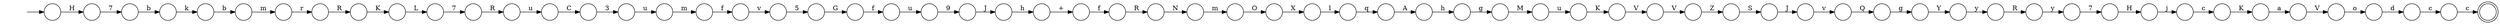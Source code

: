 digraph Automaton {
  rankdir = LR;
  0 [shape=circle,label=""];
  0 -> 9 [label="o"]
  1 [shape=circle,label=""];
  1 -> 63 [label="K"]
  2 [shape=circle,label=""];
  2 -> 38 [label="l"]
  3 [shape=circle,label=""];
  3 -> 36 [label="u"]
  4 [shape=circle,label=""];
  4 -> 62 [label="a"]
  5 [shape=circle,label=""];
  5 -> 28 [label="Y"]
  6 [shape=circle,label=""];
  6 -> 1 [label="R"]
  7 [shape=circle,label=""];
  7 -> 51 [label="f"]
  8 [shape=circle,label=""];
  8 -> 6 [label="r"]
  9 [shape=circle,label=""];
  9 -> 16 [label="d"]
  10 [shape=circle,label=""];
  10 -> 57 [label="h"]
  11 [shape=circle,label=""];
  11 -> 20 [label="c"]
  12 [shape=circle,label=""];
  12 -> 24 [label="j"]
  13 [shape=circle,label=""];
  13 -> 32 [label="b"]
  14 [shape=circle,label=""];
  14 -> 3 [label="M"]
  15 [shape=circle,label=""];
  15 -> 39 [label="f"]
  16 [shape=circle,label=""];
  16 -> 11 [label="c"]
  17 [shape=circle,label=""];
  17 -> 29 [label="f"]
  18 [shape=circle,label=""];
  18 -> 44 [label="3"]
  19 [shape=circle,label=""];
  19 -> 10 [label="A"]
  20 [shape=doublecircle,label=""];
  21 [shape=circle,label=""];
  21 -> 46 [label="R"]
  22 [shape=circle,label=""];
  22 -> 7 [label="m"]
  23 [shape=circle,label=""];
  23 -> 21 [label="7"]
  24 [shape=circle,label=""];
  24 -> 52 [label="c"]
  25 [shape=circle,label=""];
  25 -> 55 [label="V"]
  26 [shape=circle,label=""];
  26 -> 12 [label="H"]
  27 [shape=circle,label=""];
  27 -> 49 [label="h"]
  28 [shape=circle,label=""];
  28 -> 56 [label="y"]
  29 [shape=circle,label=""];
  29 -> 35 [label="u"]
  30 [shape=circle,label=""];
  initial [shape=plaintext,label=""];
  initial -> 30
  30 -> 59 [label="H"]
  31 [shape=circle,label=""];
  31 -> 50 [label="m"]
  32 [shape=circle,label=""];
  32 -> 53 [label="k"]
  33 [shape=circle,label=""];
  33 -> 2 [label="X"]
  34 [shape=circle,label=""];
  34 -> 42 [label="v"]
  35 [shape=circle,label=""];
  35 -> 64 [label="9"]
  36 [shape=circle,label=""];
  36 -> 41 [label="K"]
  37 [shape=circle,label=""];
  37 -> 47 [label="y"]
  38 [shape=circle,label=""];
  38 -> 19 [label="q"]
  39 [shape=circle,label=""];
  39 -> 60 [label="R"]
  40 [shape=circle,label=""];
  40 -> 18 [label="C"]
  41 [shape=circle,label=""];
  41 -> 25 [label="V"]
  42 [shape=circle,label=""];
  42 -> 58 [label="Q"]
  43 [shape=circle,label=""];
  43 -> 45 [label="5"]
  44 [shape=circle,label=""];
  44 -> 22 [label="u"]
  45 [shape=circle,label=""];
  45 -> 17 [label="G"]
  46 [shape=circle,label=""];
  46 -> 40 [label="u"]
  47 [shape=circle,label=""];
  47 -> 26 [label="7"]
  48 [shape=circle,label=""];
  48 -> 61 [label="S"]
  49 [shape=circle,label=""];
  49 -> 15 [label="+"]
  50 [shape=circle,label=""];
  50 -> 33 [label="O"]
  51 [shape=circle,label=""];
  51 -> 43 [label="v"]
  52 [shape=circle,label=""];
  52 -> 4 [label="K"]
  53 [shape=circle,label=""];
  53 -> 54 [label="b"]
  54 [shape=circle,label=""];
  54 -> 8 [label="m"]
  55 [shape=circle,label=""];
  55 -> 48 [label="Z"]
  56 [shape=circle,label=""];
  56 -> 37 [label="R"]
  57 [shape=circle,label=""];
  57 -> 14 [label="g"]
  58 [shape=circle,label=""];
  58 -> 5 [label="g"]
  59 [shape=circle,label=""];
  59 -> 13 [label="7"]
  60 [shape=circle,label=""];
  60 -> 31 [label="N"]
  61 [shape=circle,label=""];
  61 -> 34 [label="J"]
  62 [shape=circle,label=""];
  62 -> 0 [label="V"]
  63 [shape=circle,label=""];
  63 -> 23 [label="L"]
  64 [shape=circle,label=""];
  64 -> 27 [label="J"]
}
